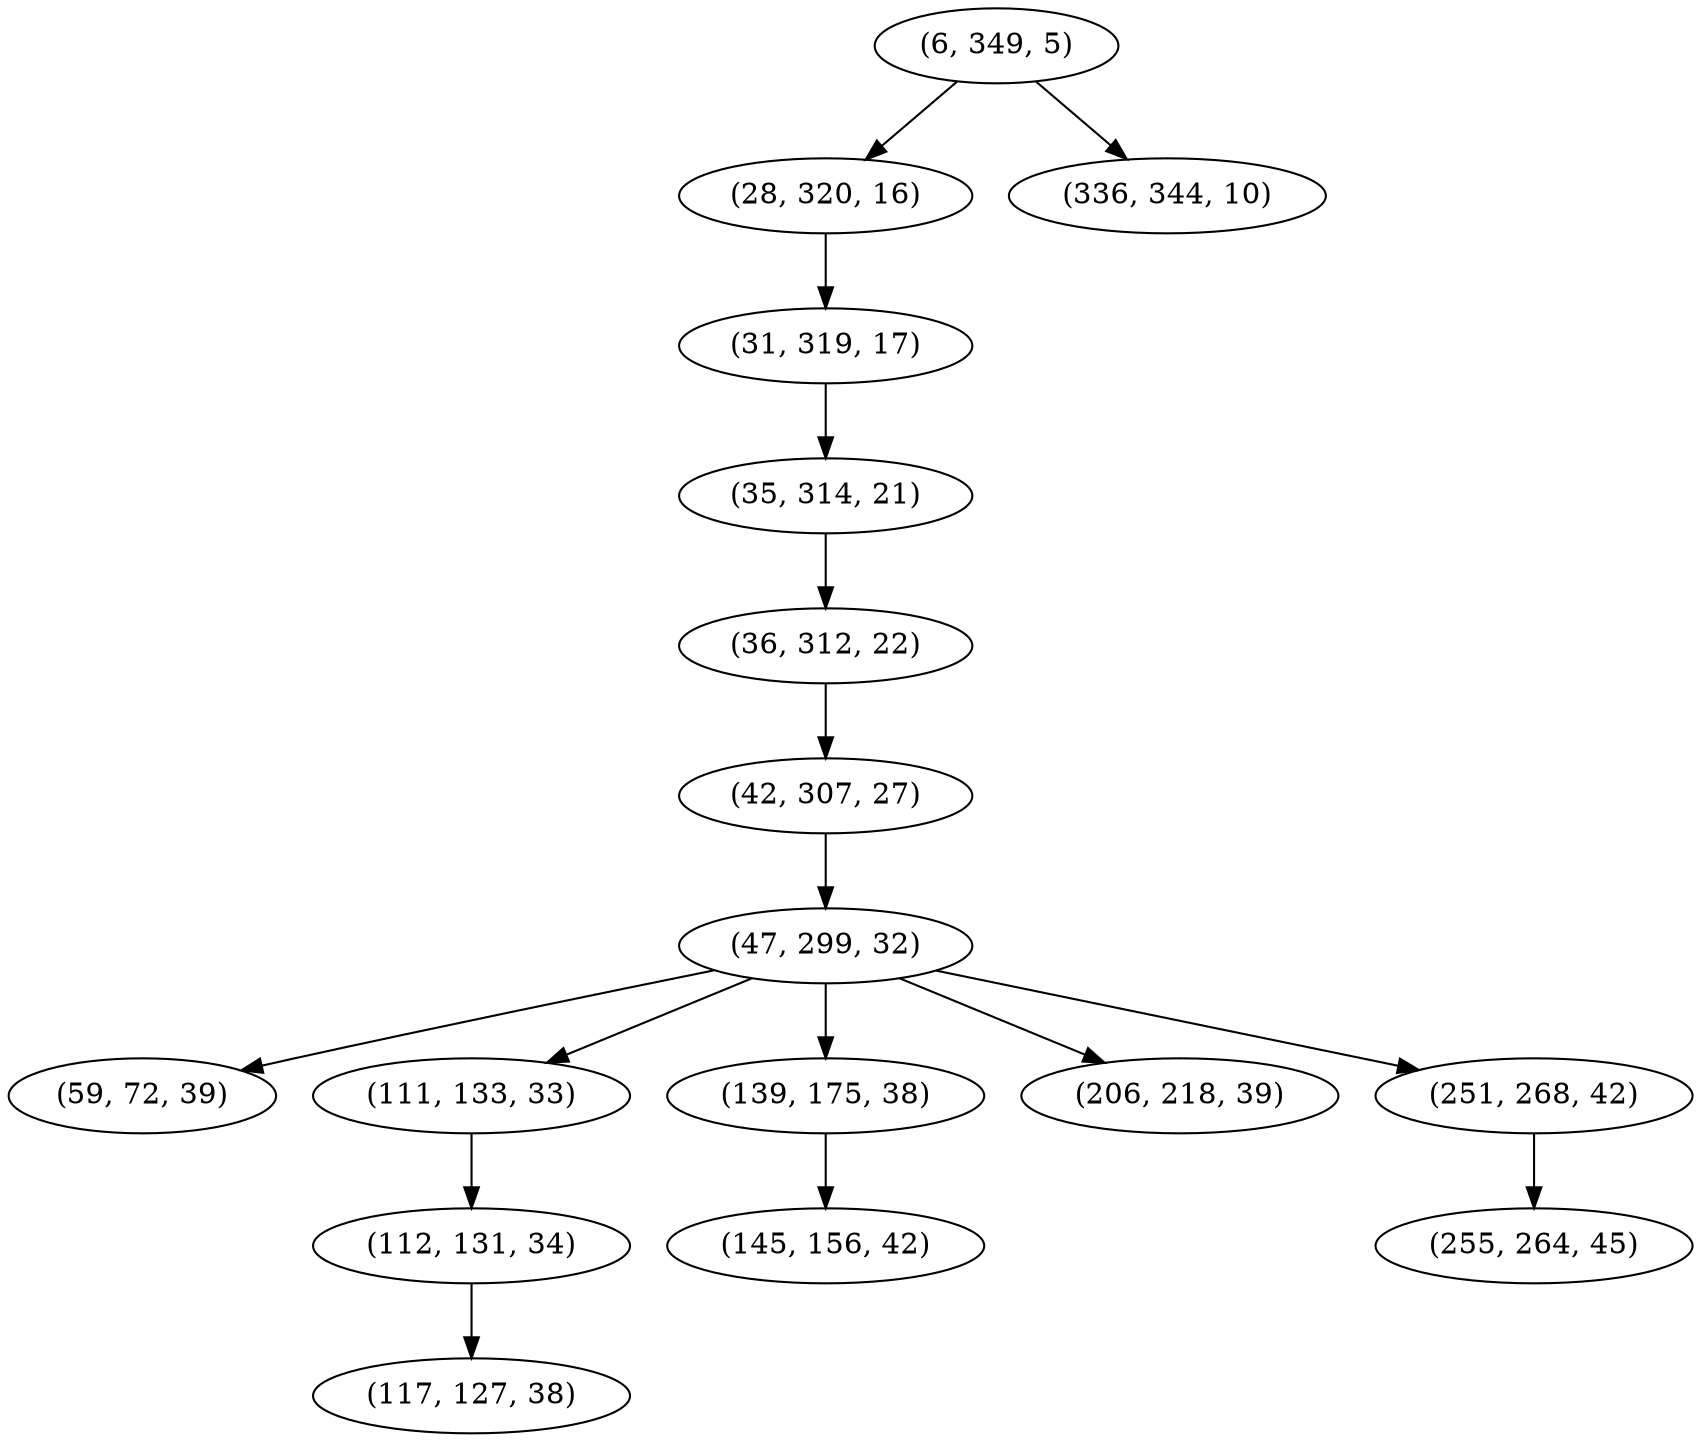 digraph tree {
    "(6, 349, 5)";
    "(28, 320, 16)";
    "(31, 319, 17)";
    "(35, 314, 21)";
    "(36, 312, 22)";
    "(42, 307, 27)";
    "(47, 299, 32)";
    "(59, 72, 39)";
    "(111, 133, 33)";
    "(112, 131, 34)";
    "(117, 127, 38)";
    "(139, 175, 38)";
    "(145, 156, 42)";
    "(206, 218, 39)";
    "(251, 268, 42)";
    "(255, 264, 45)";
    "(336, 344, 10)";
    "(6, 349, 5)" -> "(28, 320, 16)";
    "(6, 349, 5)" -> "(336, 344, 10)";
    "(28, 320, 16)" -> "(31, 319, 17)";
    "(31, 319, 17)" -> "(35, 314, 21)";
    "(35, 314, 21)" -> "(36, 312, 22)";
    "(36, 312, 22)" -> "(42, 307, 27)";
    "(42, 307, 27)" -> "(47, 299, 32)";
    "(47, 299, 32)" -> "(59, 72, 39)";
    "(47, 299, 32)" -> "(111, 133, 33)";
    "(47, 299, 32)" -> "(139, 175, 38)";
    "(47, 299, 32)" -> "(206, 218, 39)";
    "(47, 299, 32)" -> "(251, 268, 42)";
    "(111, 133, 33)" -> "(112, 131, 34)";
    "(112, 131, 34)" -> "(117, 127, 38)";
    "(139, 175, 38)" -> "(145, 156, 42)";
    "(251, 268, 42)" -> "(255, 264, 45)";
}
